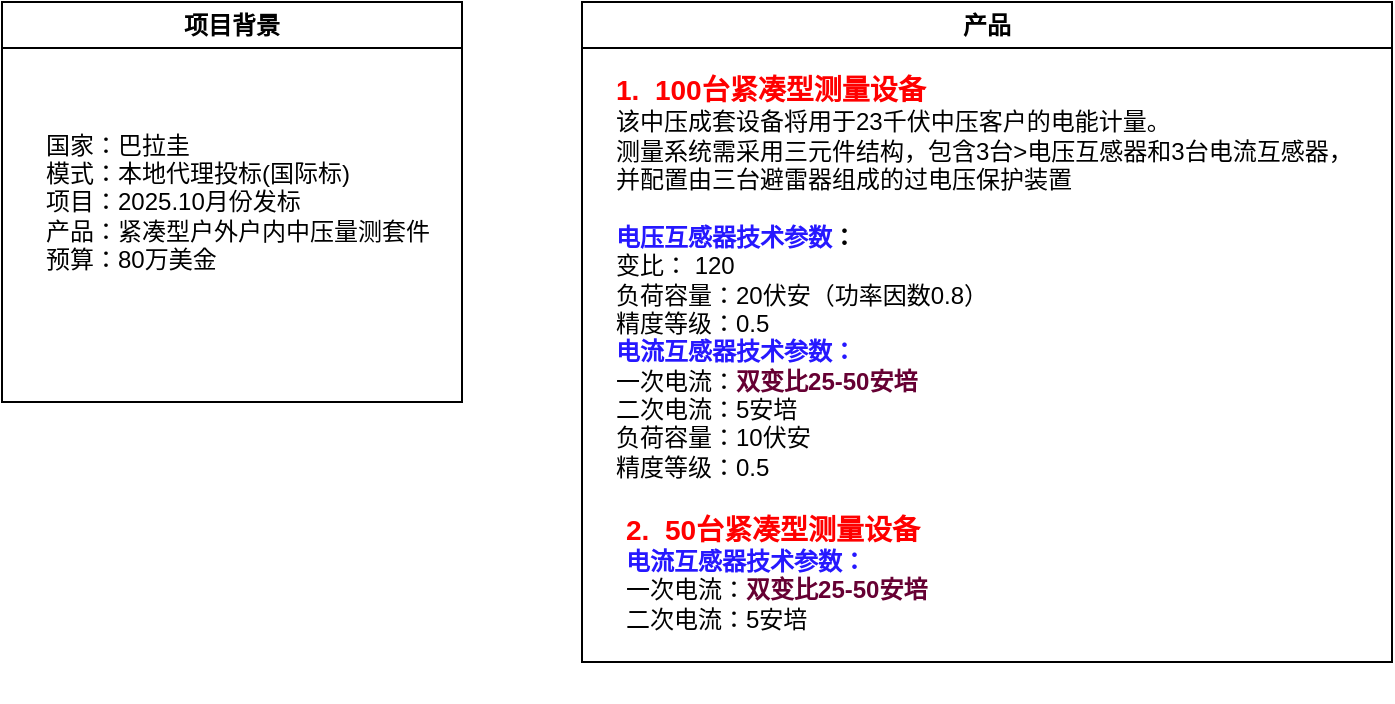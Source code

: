 <mxfile version="27.2.0">
  <diagram name="第 1 页" id="8fpDO-nXbOHa_BySsNtE">
    <mxGraphModel dx="1042" dy="535" grid="1" gridSize="10" guides="1" tooltips="1" connect="1" arrows="1" fold="1" page="1" pageScale="1" pageWidth="827" pageHeight="1169" math="0" shadow="0">
      <root>
        <mxCell id="0" />
        <mxCell id="1" parent="0" />
        <mxCell id="xBLkms5auqcCcTdKjRe0-2" value="项目背景" style="swimlane;whiteSpace=wrap;html=1;" vertex="1" parent="1">
          <mxGeometry x="60" y="60" width="230" height="200" as="geometry" />
        </mxCell>
        <mxCell id="xBLkms5auqcCcTdKjRe0-3" value="&lt;div&gt;&lt;br&gt;&lt;/div&gt;&lt;div&gt;&lt;br&gt;&lt;/div&gt;&lt;div&gt;国家：巴拉圭&lt;/div&gt;&lt;div&gt;模式：本地代理投标(国际标)&lt;/div&gt;项目：2025.10月份发标&lt;div&gt;产品：紧凑型户外户内中压量测套件&lt;/div&gt;&lt;div&gt;预算：80万美金&lt;/div&gt;&lt;div&gt;&lt;br&gt;&lt;/div&gt;&lt;div&gt;&lt;br&gt;&lt;/div&gt;" style="text;html=1;align=left;verticalAlign=middle;resizable=0;points=[];autosize=1;strokeColor=none;fillColor=none;" vertex="1" parent="xBLkms5auqcCcTdKjRe0-2">
          <mxGeometry x="20" y="30" width="220" height="140" as="geometry" />
        </mxCell>
        <mxCell id="xBLkms5auqcCcTdKjRe0-4" value="产品" style="swimlane;whiteSpace=wrap;html=1;" vertex="1" parent="1">
          <mxGeometry x="350" y="60" width="405" height="330" as="geometry" />
        </mxCell>
        <mxCell id="xBLkms5auqcCcTdKjRe0-5" value="&lt;font style=&quot;color: rgb(255, 0, 0); font-size: 14px;&quot;&gt;&lt;b style=&quot;&quot;&gt;1.&amp;nbsp; 100台紧凑型测量设备&lt;/b&gt;&lt;/font&gt;&lt;div&gt;该中压成套设备将用于23千伏中压客户的电能计量。&lt;/div&gt;&lt;div&gt;测量系统需采用三元件结构，包含3台&amp;gt;电压互感器和3台电流互感器，&lt;/div&gt;&lt;div&gt;并配置由三台避雷器组成的过电压保护装置&lt;/div&gt;&lt;div&gt;&lt;br&gt;&lt;/div&gt;&lt;div&gt;&lt;b&gt;&lt;font style=&quot;color: rgb(38, 24, 255);&quot;&gt;电压互感器技术参数&lt;/font&gt;：&lt;/b&gt;&lt;/div&gt;&lt;div&gt;变比： 120&lt;/div&gt;&lt;div&gt;&lt;div&gt;负荷容量：20伏安（功率因数0.8）&lt;/div&gt;&lt;div&gt;精度等级：0.5&lt;/div&gt;&lt;div&gt;&lt;font style=&quot;color: rgb(38, 24, 255);&quot;&gt;&lt;b&gt;电流互感器技术参数：&lt;/b&gt;&lt;/font&gt;&lt;/div&gt;&lt;div&gt;一次电流：&lt;font style=&quot;color: rgb(102, 0, 51);&quot;&gt;&lt;b style=&quot;&quot;&gt;双变比25-50安培&lt;/b&gt;&lt;/font&gt;&lt;/div&gt;&lt;div&gt;二次电流：5安培&lt;/div&gt;&lt;div&gt;负荷容量：10伏安&lt;/div&gt;&lt;div&gt;精度等级：0.5&lt;/div&gt;&lt;/div&gt;&lt;div&gt;&lt;br&gt;&lt;/div&gt;" style="text;html=1;align=left;verticalAlign=middle;resizable=0;points=[];autosize=1;strokeColor=none;fillColor=none;" vertex="1" parent="xBLkms5auqcCcTdKjRe0-4">
          <mxGeometry x="15" y="30" width="390" height="230" as="geometry" />
        </mxCell>
        <mxCell id="xBLkms5auqcCcTdKjRe0-6" value="&lt;font style=&quot;color: rgb(255, 0, 0); font-size: 14px;&quot;&gt;&lt;b style=&quot;&quot;&gt;2.&amp;nbsp; 50台紧凑型测量设备&lt;/b&gt;&lt;/font&gt;&lt;div&gt;&lt;div&gt;&lt;font style=&quot;color: rgb(38, 24, 255);&quot;&gt;&lt;b&gt;电流互感器技术参数：&lt;/b&gt;&lt;/font&gt;&lt;/div&gt;&lt;div&gt;一次电流：&lt;font style=&quot;color: rgb(102, 0, 51);&quot;&gt;&lt;b&gt;双变比25-50安培&lt;/b&gt;&lt;/font&gt;&lt;/div&gt;&lt;div&gt;二次电流：5安培&lt;/div&gt;&lt;div&gt;&lt;br&gt;&lt;/div&gt;&lt;/div&gt;&lt;div&gt;&lt;br&gt;&lt;/div&gt;" style="text;html=1;align=left;verticalAlign=middle;resizable=0;points=[];autosize=1;strokeColor=none;fillColor=none;" vertex="1" parent="xBLkms5auqcCcTdKjRe0-4">
          <mxGeometry x="20" y="250" width="170" height="100" as="geometry" />
        </mxCell>
      </root>
    </mxGraphModel>
  </diagram>
</mxfile>
